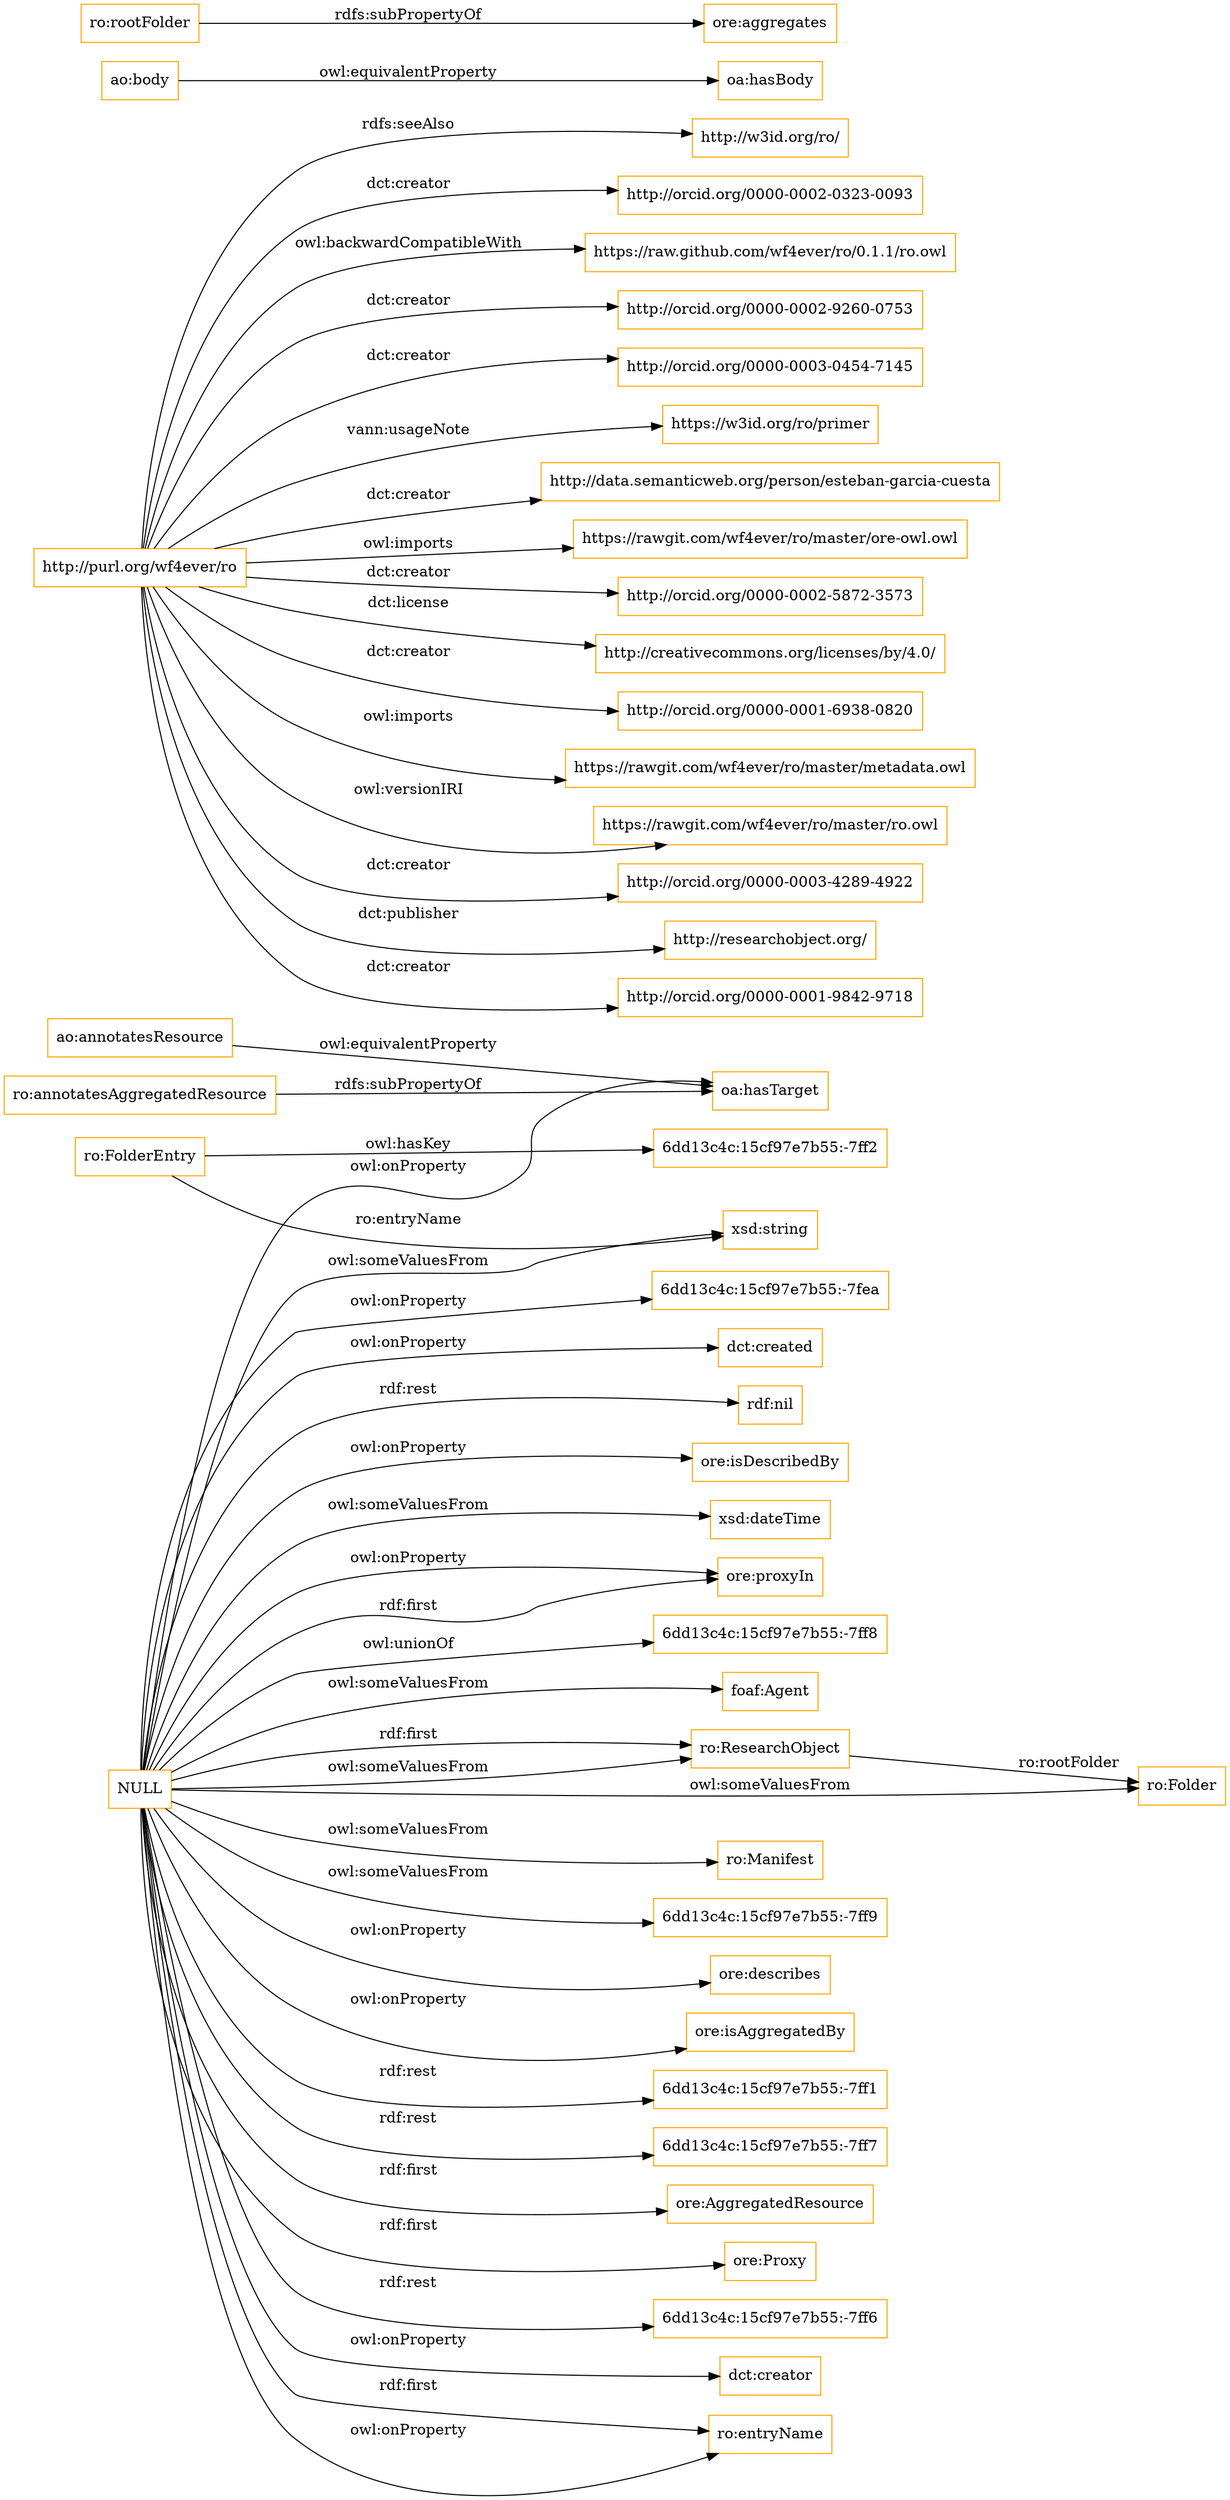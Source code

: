 digraph ar2dtool_diagram { 
rankdir=LR;
size="1501"
node [shape = rectangle, color="orange"]; "foaf:Agent" "ro:ResearchObject" "ro:Manifest" "ro:FolderEntry" "ro:Folder" "6dd13c4c:15cf97e7b55:-7ff9" ; /*classes style*/
	"ao:annotatesResource" -> "oa:hasTarget" [ label = "owl:equivalentProperty" ];
	"http://purl.org/wf4ever/ro" -> "http://w3id.org/ro/" [ label = "rdfs:seeAlso" ];
	"http://purl.org/wf4ever/ro" -> "http://orcid.org/0000-0002-0323-0093" [ label = "dct:creator" ];
	"http://purl.org/wf4ever/ro" -> "https://raw.github.com/wf4ever/ro/0.1.1/ro.owl" [ label = "owl:backwardCompatibleWith" ];
	"http://purl.org/wf4ever/ro" -> "http://orcid.org/0000-0002-9260-0753" [ label = "dct:creator" ];
	"http://purl.org/wf4ever/ro" -> "http://orcid.org/0000-0003-0454-7145" [ label = "dct:creator" ];
	"http://purl.org/wf4ever/ro" -> "https://w3id.org/ro/primer" [ label = "vann:usageNote" ];
	"http://purl.org/wf4ever/ro" -> "http://data.semanticweb.org/person/esteban-garcia-cuesta" [ label = "dct:creator" ];
	"http://purl.org/wf4ever/ro" -> "https://rawgit.com/wf4ever/ro/master/ore-owl.owl" [ label = "owl:imports" ];
	"http://purl.org/wf4ever/ro" -> "http://orcid.org/0000-0002-5872-3573" [ label = "dct:creator" ];
	"http://purl.org/wf4ever/ro" -> "http://creativecommons.org/licenses/by/4.0/" [ label = "dct:license" ];
	"http://purl.org/wf4ever/ro" -> "http://orcid.org/0000-0001-6938-0820" [ label = "dct:creator" ];
	"http://purl.org/wf4ever/ro" -> "https://rawgit.com/wf4ever/ro/master/metadata.owl" [ label = "owl:imports" ];
	"http://purl.org/wf4ever/ro" -> "https://rawgit.com/wf4ever/ro/master/ro.owl" [ label = "owl:versionIRI" ];
	"http://purl.org/wf4ever/ro" -> "http://orcid.org/0000-0003-4289-4922" [ label = "dct:creator" ];
	"http://purl.org/wf4ever/ro" -> "http://researchobject.org/" [ label = "dct:publisher" ];
	"http://purl.org/wf4ever/ro" -> "http://orcid.org/0000-0001-9842-9718" [ label = "dct:creator" ];
	"ao:body" -> "oa:hasBody" [ label = "owl:equivalentProperty" ];
	"ro:annotatesAggregatedResource" -> "oa:hasTarget" [ label = "rdfs:subPropertyOf" ];
	"NULL" -> "xsd:string" [ label = "owl:someValuesFrom" ];
	"NULL" -> "ro:Folder" [ label = "owl:someValuesFrom" ];
	"NULL" -> "ore:AggregatedResource" [ label = "rdf:first" ];
	"NULL" -> "ore:Proxy" [ label = "rdf:first" ];
	"NULL" -> "foaf:Agent" [ label = "owl:someValuesFrom" ];
	"NULL" -> "6dd13c4c:15cf97e7b55:-7ff6" [ label = "rdf:rest" ];
	"NULL" -> "dct:creator" [ label = "owl:onProperty" ];
	"NULL" -> "ro:entryName" [ label = "rdf:first" ];
	"NULL" -> "oa:hasTarget" [ label = "owl:onProperty" ];
	"NULL" -> "ro:ResearchObject" [ label = "rdf:first" ];
	"NULL" -> "6dd13c4c:15cf97e7b55:-7fea" [ label = "owl:onProperty" ];
	"NULL" -> "dct:created" [ label = "owl:onProperty" ];
	"NULL" -> "ro:Manifest" [ label = "owl:someValuesFrom" ];
	"NULL" -> "rdf:nil" [ label = "rdf:rest" ];
	"NULL" -> "ore:isDescribedBy" [ label = "owl:onProperty" ];
	"NULL" -> "6dd13c4c:15cf97e7b55:-7ff9" [ label = "owl:someValuesFrom" ];
	"NULL" -> "xsd:dateTime" [ label = "owl:someValuesFrom" ];
	"NULL" -> "ore:proxyIn" [ label = "owl:onProperty" ];
	"NULL" -> "ro:entryName" [ label = "owl:onProperty" ];
	"NULL" -> "6dd13c4c:15cf97e7b55:-7ff8" [ label = "owl:unionOf" ];
	"NULL" -> "ore:describes" [ label = "owl:onProperty" ];
	"NULL" -> "ro:ResearchObject" [ label = "owl:someValuesFrom" ];
	"NULL" -> "ore:isAggregatedBy" [ label = "owl:onProperty" ];
	"NULL" -> "6dd13c4c:15cf97e7b55:-7ff1" [ label = "rdf:rest" ];
	"NULL" -> "6dd13c4c:15cf97e7b55:-7ff7" [ label = "rdf:rest" ];
	"NULL" -> "ore:proxyIn" [ label = "rdf:first" ];
	"ro:FolderEntry" -> "6dd13c4c:15cf97e7b55:-7ff2" [ label = "owl:hasKey" ];
	"ro:rootFolder" -> "ore:aggregates" [ label = "rdfs:subPropertyOf" ];
	"ro:ResearchObject" -> "ro:Folder" [ label = "ro:rootFolder" ];
	"ro:FolderEntry" -> "xsd:string" [ label = "ro:entryName" ];

}
